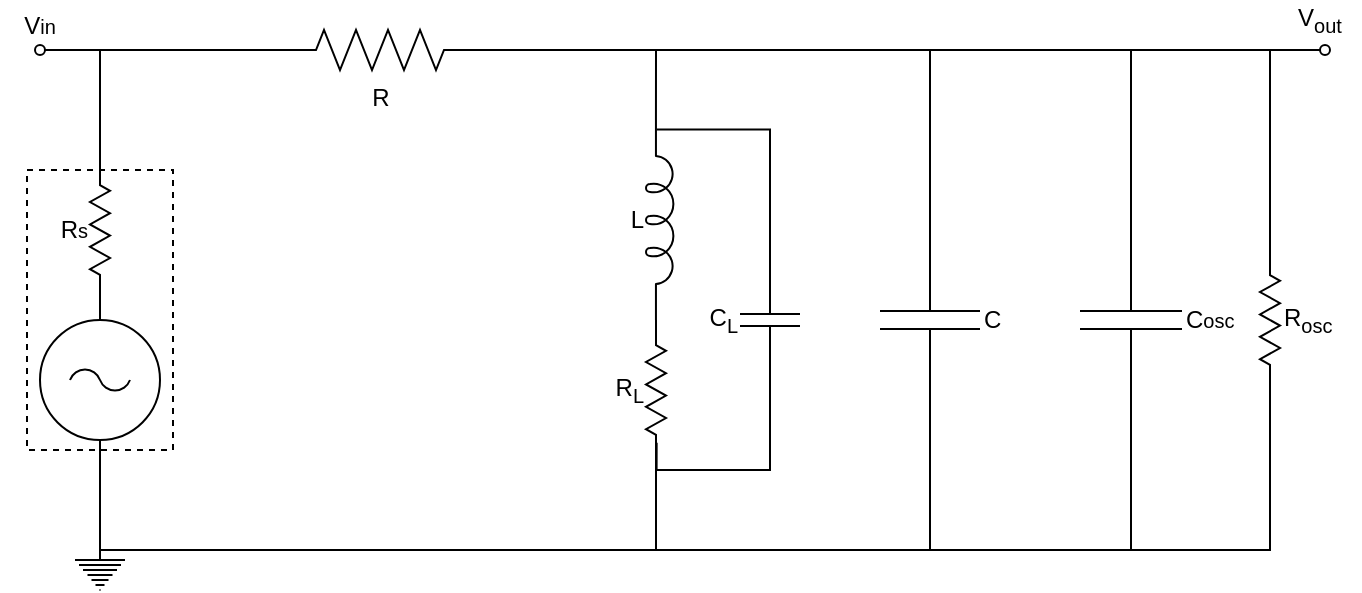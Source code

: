 <mxfile version="12.2.2" type="device" pages="1"><diagram name="Page-1" id="7e0a89b8-554c-2b80-1dc8-d5c74ca68de4"><mxGraphModel dx="805" dy="458" grid="1" gridSize="10" guides="1" tooltips="1" connect="1" arrows="1" fold="1" page="1" pageScale="1" pageWidth="1100" pageHeight="850" background="#ffffff" math="0" shadow="0"><root><mxCell id="0"/><mxCell id="1" parent="0"/><mxCell id="_ODO-XHnkfAsRKk4k8ts-1" value="" style="pointerEvents=1;verticalLabelPosition=bottom;shadow=0;dashed=0;align=center;fillColor=#ffffff;html=1;verticalAlign=top;strokeWidth=1;shape=mxgraph.electrical.signal_sources.ac_source;" parent="1" vertex="1"><mxGeometry x="240" y="375" width="60" height="60" as="geometry"/></mxCell><mxCell id="_ODO-XHnkfAsRKk4k8ts-10" style="edgeStyle=orthogonalEdgeStyle;rounded=0;orthogonalLoop=1;jettySize=auto;html=1;exitX=1;exitY=0.5;exitDx=0;exitDy=0;exitPerimeter=0;entryX=0;entryY=0.645;entryDx=0;entryDy=0;entryPerimeter=0;endArrow=none;endFill=0;" parent="1" source="_ODO-XHnkfAsRKk4k8ts-2" target="_ODO-XHnkfAsRKk4k8ts-8" edge="1"><mxGeometry relative="1" as="geometry"/></mxCell><mxCell id="_ODO-XHnkfAsRKk4k8ts-2" value="R" style="pointerEvents=1;verticalLabelPosition=bottom;shadow=0;dashed=0;align=center;fillColor=#ffffff;html=1;verticalAlign=top;strokeWidth=1;shape=mxgraph.electrical.resistors.resistor_2;" parent="1" vertex="1"><mxGeometry x="360" y="230" width="100" height="20" as="geometry"/></mxCell><mxCell id="_ODO-XHnkfAsRKk4k8ts-16" style="edgeStyle=orthogonalEdgeStyle;rounded=0;orthogonalLoop=1;jettySize=auto;html=1;exitX=0;exitY=0.5;exitDx=0;exitDy=0;exitPerimeter=0;endArrow=none;endFill=0;" parent="1" source="_ODO-XHnkfAsRKk4k8ts-3" edge="1"><mxGeometry relative="1" as="geometry"><mxPoint x="540" y="240" as="targetPoint"/><Array as="points"><mxPoint x="685" y="240"/></Array></mxGeometry></mxCell><mxCell id="_ODO-XHnkfAsRKk4k8ts-17" style="edgeStyle=orthogonalEdgeStyle;rounded=0;orthogonalLoop=1;jettySize=auto;html=1;exitX=1;exitY=0.5;exitDx=0;exitDy=0;exitPerimeter=0;endArrow=none;endFill=0;" parent="1" source="_ODO-XHnkfAsRKk4k8ts-3" edge="1"><mxGeometry relative="1" as="geometry"><mxPoint x="540" y="490" as="targetPoint"/><Array as="points"><mxPoint x="685" y="490"/><mxPoint x="540" y="490"/></Array></mxGeometry></mxCell><mxCell id="_ODO-XHnkfAsRKk4k8ts-3" value="C" style="pointerEvents=1;verticalLabelPosition=middle;shadow=0;dashed=0;align=left;fillColor=#ffffff;html=1;verticalAlign=middle;strokeWidth=1;shape=mxgraph.electrical.capacitors.capacitor_1;direction=south;labelPosition=right;" parent="1" vertex="1"><mxGeometry x="660" y="330" width="50" height="90" as="geometry"/></mxCell><mxCell id="_ODO-XHnkfAsRKk4k8ts-18" style="edgeStyle=orthogonalEdgeStyle;rounded=0;orthogonalLoop=1;jettySize=auto;html=1;exitX=0;exitY=0.5;exitDx=0;exitDy=0;exitPerimeter=0;endArrow=none;endFill=0;" parent="1" source="_ODO-XHnkfAsRKk4k8ts-4" edge="1"><mxGeometry relative="1" as="geometry"><mxPoint x="680" y="240" as="targetPoint"/><Array as="points"><mxPoint x="786" y="240"/></Array></mxGeometry></mxCell><mxCell id="_ODO-XHnkfAsRKk4k8ts-19" style="edgeStyle=orthogonalEdgeStyle;rounded=0;orthogonalLoop=1;jettySize=auto;html=1;exitX=1;exitY=0.5;exitDx=0;exitDy=0;exitPerimeter=0;endArrow=none;endFill=0;" parent="1" source="_ODO-XHnkfAsRKk4k8ts-4" edge="1"><mxGeometry relative="1" as="geometry"><mxPoint x="680" y="490" as="targetPoint"/><Array as="points"><mxPoint x="786" y="490"/><mxPoint x="680" y="490"/></Array></mxGeometry></mxCell><mxCell id="_ODO-XHnkfAsRKk4k8ts-4" value="C&lt;span style=&quot;font-size: 10px&quot;&gt;osc&lt;/span&gt;" style="pointerEvents=1;verticalLabelPosition=middle;shadow=0;dashed=0;align=left;fillColor=#ffffff;html=1;verticalAlign=middle;strokeWidth=1;shape=mxgraph.electrical.capacitors.capacitor_1;direction=south;labelPosition=right;" parent="1" vertex="1"><mxGeometry x="760" y="330" width="51" height="90" as="geometry"/></mxCell><mxCell id="_ODO-XHnkfAsRKk4k8ts-12" style="edgeStyle=orthogonalEdgeStyle;rounded=0;orthogonalLoop=1;jettySize=auto;html=1;exitX=0;exitY=0.5;exitDx=0;exitDy=0;exitPerimeter=0;endArrow=none;endFill=0;entryX=0.047;entryY=0.619;entryDx=0;entryDy=0;entryPerimeter=0;" parent="1" source="_ODO-XHnkfAsRKk4k8ts-5" target="_ODO-XHnkfAsRKk4k8ts-8" edge="1"><mxGeometry relative="1" as="geometry"><mxPoint x="605" y="280" as="targetPoint"/></mxGeometry></mxCell><mxCell id="_ODO-XHnkfAsRKk4k8ts-14" style="edgeStyle=orthogonalEdgeStyle;rounded=0;orthogonalLoop=1;jettySize=auto;html=1;exitX=1;exitY=0.5;exitDx=0;exitDy=0;exitPerimeter=0;entryX=0.876;entryY=0.467;entryDx=0;entryDy=0;entryPerimeter=0;endArrow=none;endFill=0;" parent="1" source="_ODO-XHnkfAsRKk4k8ts-5" target="_ODO-XHnkfAsRKk4k8ts-7" edge="1"><mxGeometry relative="1" as="geometry"><Array as="points"><mxPoint x="605" y="450"/><mxPoint x="548" y="450"/></Array></mxGeometry></mxCell><mxCell id="_ODO-XHnkfAsRKk4k8ts-5" value="C&lt;sub&gt;L&lt;/sub&gt;" style="pointerEvents=1;verticalLabelPosition=middle;shadow=0;dashed=0;align=right;fillColor=#ffffff;html=1;verticalAlign=middle;strokeWidth=1;shape=mxgraph.electrical.capacitors.capacitor_1;direction=south;labelPosition=left;" parent="1" vertex="1"><mxGeometry x="590" y="345" width="30" height="60" as="geometry"/></mxCell><mxCell id="_ODO-XHnkfAsRKk4k8ts-20" style="edgeStyle=orthogonalEdgeStyle;rounded=0;orthogonalLoop=1;jettySize=auto;html=1;exitX=0;exitY=0.5;exitDx=0;exitDy=0;exitPerimeter=0;endArrow=none;endFill=0;" parent="1" source="_ODO-XHnkfAsRKk4k8ts-6" edge="1"><mxGeometry relative="1" as="geometry"><mxPoint x="780" y="240" as="targetPoint"/><Array as="points"><mxPoint x="855" y="240"/></Array></mxGeometry></mxCell><mxCell id="_ODO-XHnkfAsRKk4k8ts-21" style="edgeStyle=orthogonalEdgeStyle;rounded=0;orthogonalLoop=1;jettySize=auto;html=1;exitX=1;exitY=0.5;exitDx=0;exitDy=0;exitPerimeter=0;endArrow=none;endFill=0;" parent="1" source="_ODO-XHnkfAsRKk4k8ts-6" edge="1"><mxGeometry relative="1" as="geometry"><mxPoint x="780" y="490" as="targetPoint"/><Array as="points"><mxPoint x="855" y="490"/><mxPoint x="780" y="490"/></Array></mxGeometry></mxCell><mxCell id="_ODO-XHnkfAsRKk4k8ts-6" value="R&lt;sub&gt;osc&lt;/sub&gt;" style="pointerEvents=1;verticalLabelPosition=middle;shadow=0;dashed=0;align=left;fillColor=#ffffff;html=1;verticalAlign=middle;strokeWidth=1;shape=mxgraph.electrical.resistors.resistor_2;direction=south;labelPosition=right;" parent="1" vertex="1"><mxGeometry x="850" y="340" width="10" height="70" as="geometry"/></mxCell><mxCell id="_ODO-XHnkfAsRKk4k8ts-13" style="edgeStyle=orthogonalEdgeStyle;rounded=0;orthogonalLoop=1;jettySize=auto;html=1;exitX=1;exitY=0.5;exitDx=0;exitDy=0;exitPerimeter=0;entryX=0.5;entryY=1;entryDx=0;entryDy=0;entryPerimeter=0;endArrow=none;endFill=0;" parent="1" source="_ODO-XHnkfAsRKk4k8ts-7" target="_ODO-XHnkfAsRKk4k8ts-1" edge="1"><mxGeometry relative="1" as="geometry"><Array as="points"><mxPoint x="548" y="490"/><mxPoint x="270" y="490"/></Array></mxGeometry></mxCell><mxCell id="_ODO-XHnkfAsRKk4k8ts-7" value="R&lt;sub&gt;L&lt;/sub&gt;" style="pointerEvents=1;verticalLabelPosition=middle;shadow=0;dashed=0;align=right;fillColor=#ffffff;html=1;verticalAlign=middle;strokeWidth=1;shape=mxgraph.electrical.resistors.resistor_2;direction=south;labelPosition=left;" parent="1" vertex="1"><mxGeometry x="543" y="375" width="10" height="70" as="geometry"/></mxCell><mxCell id="_ODO-XHnkfAsRKk4k8ts-8" value="L" style="pointerEvents=1;verticalLabelPosition=middle;shadow=0;dashed=0;align=right;fillColor=#ffffff;html=1;verticalAlign=middle;strokeWidth=1;shape=mxgraph.electrical.inductors.inductor_5;direction=south;labelPosition=left;" parent="1" vertex="1"><mxGeometry x="543" y="275" width="14" height="100" as="geometry"/></mxCell><mxCell id="hIT_IhAhSf5yD0yfR-XN-2" style="edgeStyle=orthogonalEdgeStyle;rounded=0;orthogonalLoop=1;jettySize=auto;html=1;exitX=0;exitY=0.5;exitDx=0;exitDy=0;exitPerimeter=0;entryX=0;entryY=0.5;entryDx=0;entryDy=0;entryPerimeter=0;endArrow=none;endFill=0;" edge="1" parent="1" source="hIT_IhAhSf5yD0yfR-XN-1" target="_ODO-XHnkfAsRKk4k8ts-2"><mxGeometry relative="1" as="geometry"/></mxCell><mxCell id="hIT_IhAhSf5yD0yfR-XN-3" style="edgeStyle=orthogonalEdgeStyle;rounded=0;orthogonalLoop=1;jettySize=auto;html=1;exitX=1;exitY=0.5;exitDx=0;exitDy=0;exitPerimeter=0;entryX=0.5;entryY=0;entryDx=0;entryDy=0;entryPerimeter=0;endArrow=none;endFill=0;" edge="1" parent="1" source="hIT_IhAhSf5yD0yfR-XN-1" target="_ODO-XHnkfAsRKk4k8ts-1"><mxGeometry relative="1" as="geometry"/></mxCell><mxCell id="hIT_IhAhSf5yD0yfR-XN-1" value="R&lt;span style=&quot;font-size: 10px&quot;&gt;s&lt;br&gt;&lt;/span&gt;" style="pointerEvents=1;verticalLabelPosition=middle;shadow=0;dashed=0;align=right;fillColor=#ffffff;html=1;verticalAlign=middle;strokeWidth=1;shape=mxgraph.electrical.resistors.resistor_2;direction=south;labelPosition=left;" vertex="1" parent="1"><mxGeometry x="265" y="295" width="10" height="70" as="geometry"/></mxCell><mxCell id="hIT_IhAhSf5yD0yfR-XN-5" value="" style="rounded=0;whiteSpace=wrap;html=1;fillColor=none;dashed=1;" vertex="1" parent="1"><mxGeometry x="233.5" y="300" width="73" height="140" as="geometry"/></mxCell><mxCell id="hIT_IhAhSf5yD0yfR-XN-8" value="" style="pointerEvents=1;verticalLabelPosition=bottom;shadow=0;dashed=0;align=center;html=1;verticalAlign=top;shape=mxgraph.electrical.signal_sources.protective_earth;fillColor=none;" vertex="1" parent="1"><mxGeometry x="257.5" y="490" width="25" height="20" as="geometry"/></mxCell><mxCell id="hIT_IhAhSf5yD0yfR-XN-9" value="" style="endArrow=none;html=1;strokeWidth=1;" edge="1" parent="1"><mxGeometry width="100" relative="1" as="geometry"><mxPoint x="240" y="240" as="sourcePoint"/><mxPoint x="270" y="240" as="targetPoint"/></mxGeometry></mxCell><mxCell id="hIT_IhAhSf5yD0yfR-XN-12" value="" style="verticalLabelPosition=bottom;shadow=0;dashed=0;align=center;html=1;verticalAlign=top;strokeWidth=1;shape=ellipse;fillColor=#ffffff;" vertex="1" parent="1"><mxGeometry x="237.5" y="237.5" width="5" height="5" as="geometry"/></mxCell><mxCell id="hIT_IhAhSf5yD0yfR-XN-11" value="" style="verticalLabelPosition=bottom;shadow=0;dashed=0;align=center;html=1;verticalAlign=top;strokeWidth=1;shape=ellipse;fillColor=none;" vertex="1" parent="1"><mxGeometry x="880" y="237.5" width="5" height="5" as="geometry"/></mxCell><mxCell id="hIT_IhAhSf5yD0yfR-XN-13" value="" style="endArrow=none;html=1;strokeWidth=1;" edge="1" parent="1" target="hIT_IhAhSf5yD0yfR-XN-11"><mxGeometry width="100" relative="1" as="geometry"><mxPoint x="855" y="240" as="sourcePoint"/><mxPoint x="885" y="239.5" as="targetPoint"/><Array as="points"><mxPoint x="870" y="240"/></Array></mxGeometry></mxCell><mxCell id="hIT_IhAhSf5yD0yfR-XN-20" value="&lt;span style=&quot;white-space: nowrap&quot;&gt;V&lt;/span&gt;&lt;sub style=&quot;white-space: nowrap&quot;&gt;out&lt;/sub&gt;" style="text;html=1;strokeColor=none;fillColor=none;align=center;verticalAlign=middle;whiteSpace=wrap;rounded=0;dashed=1;fontSize=12;" vertex="1" parent="1"><mxGeometry x="860" y="215" width="40" height="20" as="geometry"/></mxCell><mxCell id="hIT_IhAhSf5yD0yfR-XN-22" value="&lt;span style=&quot;white-space: nowrap&quot;&gt;V&lt;span style=&quot;font-size: 10px&quot;&gt;in&lt;/span&gt;&lt;/span&gt;" style="text;html=1;strokeColor=none;fillColor=none;align=center;verticalAlign=middle;whiteSpace=wrap;rounded=0;dashed=1;fontSize=12;" vertex="1" parent="1"><mxGeometry x="220" y="217.5" width="40" height="20" as="geometry"/></mxCell></root></mxGraphModel></diagram></mxfile>